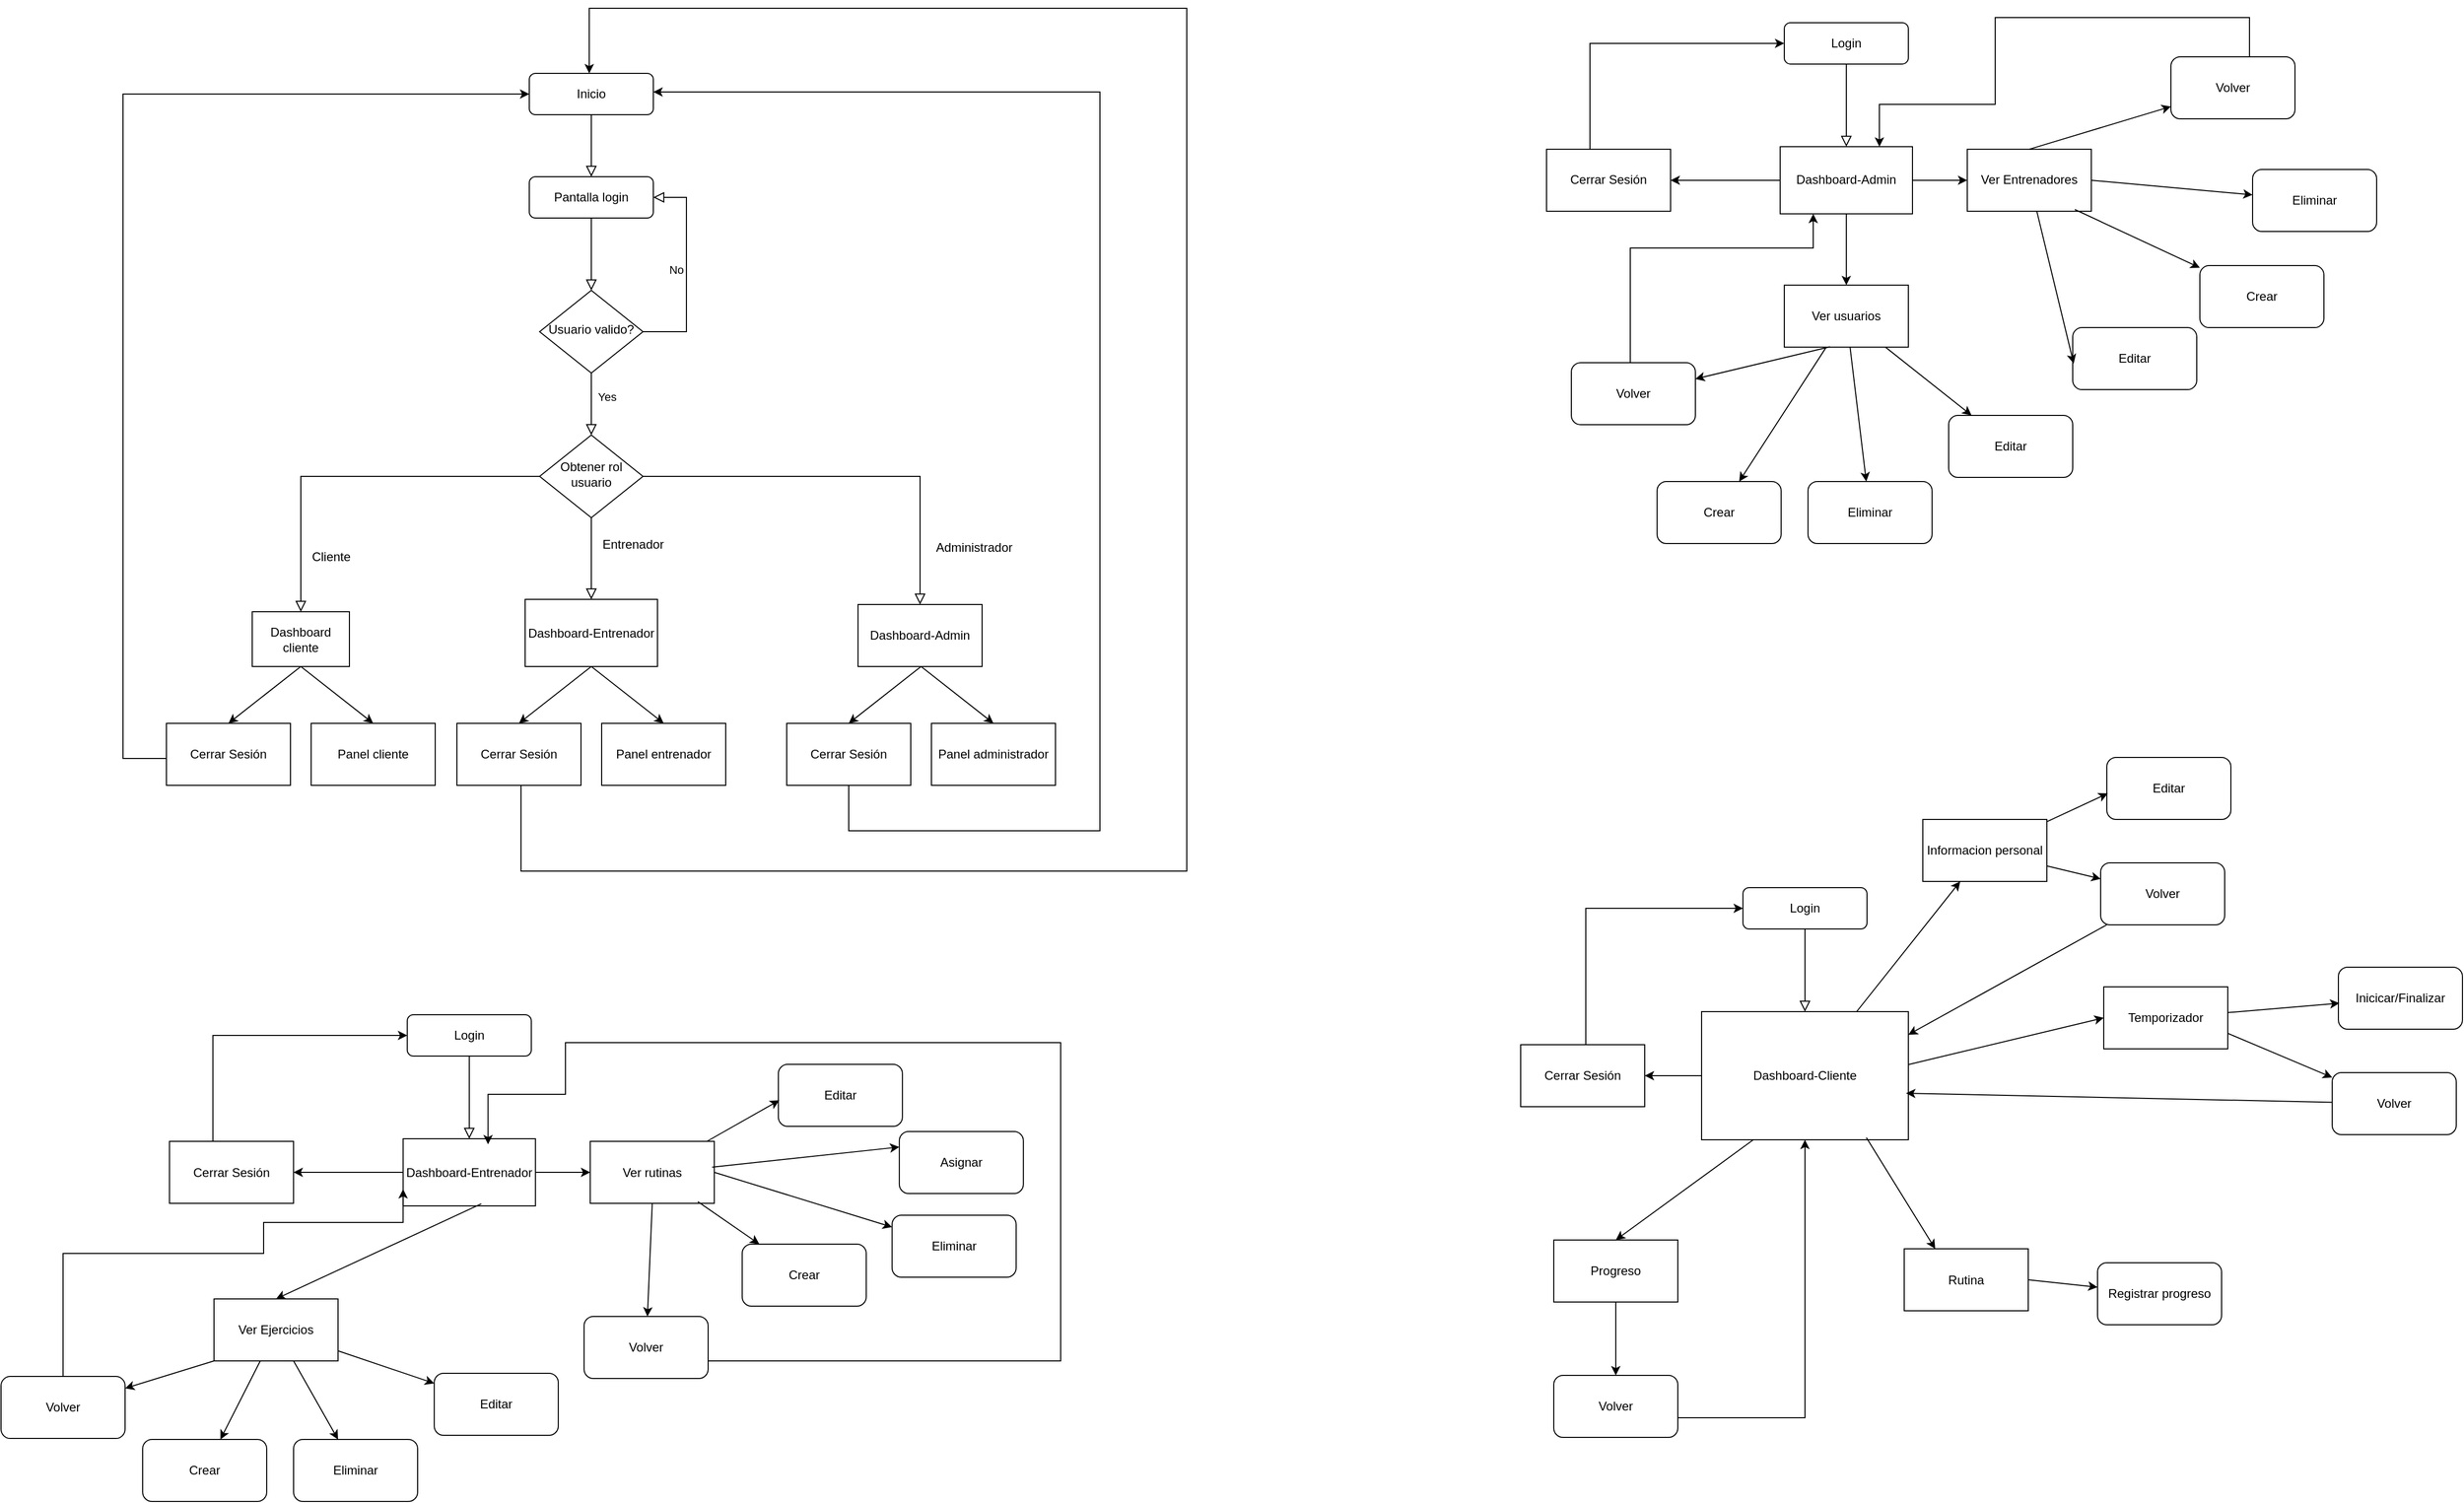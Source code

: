 <mxfile version="27.1.4">
  <diagram id="C5RBs43oDa-KdzZeNtuy" name="Page-1">
    <mxGraphModel grid="0" page="0" gridSize="10" guides="1" tooltips="1" connect="1" arrows="1" fold="1" pageScale="1" pageWidth="827" pageHeight="1169" math="0" shadow="0">
      <root>
        <mxCell id="WIyWlLk6GJQsqaUBKTNV-0" />
        <mxCell id="WIyWlLk6GJQsqaUBKTNV-1" parent="WIyWlLk6GJQsqaUBKTNV-0" />
        <mxCell id="WIyWlLk6GJQsqaUBKTNV-2" value="" style="rounded=0;html=1;jettySize=auto;orthogonalLoop=1;fontSize=11;endArrow=block;endFill=0;endSize=8;strokeWidth=1;shadow=0;labelBackgroundColor=none;edgeStyle=orthogonalEdgeStyle;entryX=0.5;entryY=0;entryDx=0;entryDy=0;" edge="1" parent="WIyWlLk6GJQsqaUBKTNV-1" source="WIyWlLk6GJQsqaUBKTNV-3" target="WIyWlLk6GJQsqaUBKTNV-7">
          <mxGeometry relative="1" as="geometry">
            <mxPoint x="220" y="170" as="targetPoint" />
          </mxGeometry>
        </mxCell>
        <mxCell id="WIyWlLk6GJQsqaUBKTNV-3" value="Inicio" style="rounded=1;whiteSpace=wrap;html=1;fontSize=12;glass=0;strokeWidth=1;shadow=0;" vertex="1" parent="WIyWlLk6GJQsqaUBKTNV-1">
          <mxGeometry x="160" y="80" width="120" height="40" as="geometry" />
        </mxCell>
        <mxCell id="WIyWlLk6GJQsqaUBKTNV-4" value="Yes" style="rounded=0;html=1;jettySize=auto;orthogonalLoop=1;fontSize=11;endArrow=block;endFill=0;endSize=8;strokeWidth=1;shadow=0;labelBackgroundColor=none;edgeStyle=orthogonalEdgeStyle;exitX=0.5;exitY=1;exitDx=0;exitDy=0;" edge="1" parent="WIyWlLk6GJQsqaUBKTNV-1" source="WIyWlLk6GJQsqaUBKTNV-7" target="WIyWlLk6GJQsqaUBKTNV-10">
          <mxGeometry x="1" y="104" relative="1" as="geometry">
            <mxPoint x="-89" y="103" as="offset" />
            <mxPoint x="220" y="250" as="sourcePoint" />
          </mxGeometry>
        </mxCell>
        <mxCell id="WIyWlLk6GJQsqaUBKTNV-7" value="Pantalla login" style="rounded=1;whiteSpace=wrap;html=1;fontSize=12;glass=0;strokeWidth=1;shadow=0;" vertex="1" parent="WIyWlLk6GJQsqaUBKTNV-1">
          <mxGeometry x="160" y="180" width="120" height="40" as="geometry" />
        </mxCell>
        <mxCell id="WIyWlLk6GJQsqaUBKTNV-8" value="" style="rounded=0;html=1;jettySize=auto;orthogonalLoop=1;fontSize=11;endArrow=block;endFill=0;endSize=8;strokeWidth=1;shadow=0;labelBackgroundColor=none;edgeStyle=orthogonalEdgeStyle;" edge="1" parent="WIyWlLk6GJQsqaUBKTNV-1" source="WIyWlLk6GJQsqaUBKTNV-10">
          <mxGeometry x="0.3" y="104" relative="1" as="geometry">
            <mxPoint as="offset" />
            <mxPoint x="220" y="430" as="targetPoint" />
          </mxGeometry>
        </mxCell>
        <mxCell id="WIyWlLk6GJQsqaUBKTNV-9" value="No" style="edgeStyle=orthogonalEdgeStyle;rounded=0;html=1;jettySize=auto;orthogonalLoop=1;fontSize=11;endArrow=block;endFill=0;endSize=8;strokeWidth=1;shadow=0;labelBackgroundColor=none;entryX=1;entryY=0.5;entryDx=0;entryDy=0;" edge="1" parent="WIyWlLk6GJQsqaUBKTNV-1" source="WIyWlLk6GJQsqaUBKTNV-10" target="WIyWlLk6GJQsqaUBKTNV-7">
          <mxGeometry y="10" relative="1" as="geometry">
            <mxPoint as="offset" />
            <mxPoint x="356" y="325.029" as="targetPoint" />
            <Array as="points">
              <mxPoint x="312" y="330" />
              <mxPoint x="312" y="200" />
            </Array>
          </mxGeometry>
        </mxCell>
        <mxCell id="WIyWlLk6GJQsqaUBKTNV-10" value="Usuario valido?" style="rhombus;whiteSpace=wrap;html=1;shadow=0;fontFamily=Helvetica;fontSize=12;align=center;strokeWidth=1;spacing=6;spacingTop=-4;" vertex="1" parent="WIyWlLk6GJQsqaUBKTNV-1">
          <mxGeometry x="170" y="290" width="100" height="80" as="geometry" />
        </mxCell>
        <mxCell id="lwDV_UlZ-yNqxNRpLu6u-0" value="Obtener rol usuario" style="rhombus;whiteSpace=wrap;html=1;shadow=0;fontFamily=Helvetica;fontSize=12;align=center;strokeWidth=1;spacing=6;spacingTop=-4;" vertex="1" parent="WIyWlLk6GJQsqaUBKTNV-1">
          <mxGeometry x="170" y="430" width="100" height="80" as="geometry" />
        </mxCell>
        <mxCell id="lwDV_UlZ-yNqxNRpLu6u-1" value="Dashboard cliente" style="rounded=0;whiteSpace=wrap;html=1;" vertex="1" parent="WIyWlLk6GJQsqaUBKTNV-1">
          <mxGeometry x="-108" y="601" width="94" height="53" as="geometry" />
        </mxCell>
        <mxCell id="lwDV_UlZ-yNqxNRpLu6u-2" value="Dashboard-Admin" style="rounded=0;whiteSpace=wrap;html=1;" vertex="1" parent="WIyWlLk6GJQsqaUBKTNV-1">
          <mxGeometry x="478" y="594" width="120" height="60" as="geometry" />
        </mxCell>
        <mxCell id="lwDV_UlZ-yNqxNRpLu6u-5" value="Dashboard-Entrenador" style="rounded=0;whiteSpace=wrap;html=1;" vertex="1" parent="WIyWlLk6GJQsqaUBKTNV-1">
          <mxGeometry x="156" y="589" width="128" height="65" as="geometry" />
        </mxCell>
        <object label="" id="lwDV_UlZ-yNqxNRpLu6u-6">
          <mxCell style="rounded=0;html=1;jettySize=auto;orthogonalLoop=1;fontSize=11;endArrow=block;endFill=0;endSize=8;strokeWidth=1;shadow=0;labelBackgroundColor=none;edgeStyle=orthogonalEdgeStyle;exitX=0.5;exitY=1;exitDx=0;exitDy=0;" edge="1" parent="WIyWlLk6GJQsqaUBKTNV-1" source="lwDV_UlZ-yNqxNRpLu6u-0" target="lwDV_UlZ-yNqxNRpLu6u-5">
            <mxGeometry x="0.3" y="104" relative="1" as="geometry">
              <mxPoint as="offset" />
              <mxPoint x="316" y="397" as="sourcePoint" />
              <mxPoint x="316" y="457" as="targetPoint" />
            </mxGeometry>
          </mxCell>
        </object>
        <mxCell id="lwDV_UlZ-yNqxNRpLu6u-7" value="Entrenador" style="text;html=1;align=center;verticalAlign=middle;resizable=0;points=[];autosize=1;strokeColor=none;fillColor=none;" vertex="1" parent="WIyWlLk6GJQsqaUBKTNV-1">
          <mxGeometry x="221" y="523" width="77" height="26" as="geometry" />
        </mxCell>
        <object label="" id="lwDV_UlZ-yNqxNRpLu6u-8">
          <mxCell style="rounded=0;html=1;jettySize=auto;orthogonalLoop=1;fontSize=11;endArrow=block;endFill=0;endSize=8;strokeWidth=1;shadow=0;labelBackgroundColor=none;edgeStyle=orthogonalEdgeStyle;exitX=1;exitY=0.5;exitDx=0;exitDy=0;entryX=0.5;entryY=0;entryDx=0;entryDy=0;" edge="1" parent="WIyWlLk6GJQsqaUBKTNV-1" source="lwDV_UlZ-yNqxNRpLu6u-0" target="lwDV_UlZ-yNqxNRpLu6u-2">
            <mxGeometry x="0.3" y="104" relative="1" as="geometry">
              <mxPoint as="offset" />
              <mxPoint x="425" y="507" as="sourcePoint" />
              <mxPoint x="425" y="618" as="targetPoint" />
            </mxGeometry>
          </mxCell>
        </object>
        <mxCell id="lwDV_UlZ-yNqxNRpLu6u-9" value="Administrador" style="text;html=1;align=center;verticalAlign=middle;resizable=0;points=[];autosize=1;strokeColor=none;fillColor=none;" vertex="1" parent="WIyWlLk6GJQsqaUBKTNV-1">
          <mxGeometry x="544" y="525.5" width="92" height="26" as="geometry" />
        </mxCell>
        <object label="" id="lwDV_UlZ-yNqxNRpLu6u-10">
          <mxCell style="rounded=0;html=1;jettySize=auto;orthogonalLoop=1;fontSize=11;endArrow=block;endFill=0;endSize=8;strokeWidth=1;shadow=0;labelBackgroundColor=none;edgeStyle=orthogonalEdgeStyle;exitX=0;exitY=0.5;exitDx=0;exitDy=0;" edge="1" parent="WIyWlLk6GJQsqaUBKTNV-1" source="lwDV_UlZ-yNqxNRpLu6u-0" target="lwDV_UlZ-yNqxNRpLu6u-1">
            <mxGeometry x="0.3" y="104" relative="1" as="geometry">
              <mxPoint as="offset" />
              <mxPoint x="136" y="551" as="sourcePoint" />
              <mxPoint x="136" y="662" as="targetPoint" />
            </mxGeometry>
          </mxCell>
        </object>
        <mxCell id="lwDV_UlZ-yNqxNRpLu6u-11" value="Cliente" style="text;html=1;align=center;verticalAlign=middle;resizable=0;points=[];autosize=1;strokeColor=none;fillColor=none;" vertex="1" parent="WIyWlLk6GJQsqaUBKTNV-1">
          <mxGeometry x="-60" y="535" width="55" height="26" as="geometry" />
        </mxCell>
        <mxCell id="lwDV_UlZ-yNqxNRpLu6u-12" value="" style="endArrow=classic;html=1;rounded=0;exitX=0.5;exitY=1;exitDx=0;exitDy=0;entryX=0.5;entryY=0;entryDx=0;entryDy=0;" edge="1" parent="WIyWlLk6GJQsqaUBKTNV-1" source="lwDV_UlZ-yNqxNRpLu6u-1" target="lwDV_UlZ-yNqxNRpLu6u-13">
          <mxGeometry width="50" height="50" relative="1" as="geometry">
            <mxPoint x="210" y="488" as="sourcePoint" />
            <mxPoint x="-61" y="712" as="targetPoint" />
          </mxGeometry>
        </mxCell>
        <mxCell id="lwDV_UlZ-yNqxNRpLu6u-13" value="Panel cliente" style="rounded=0;whiteSpace=wrap;html=1;" vertex="1" parent="WIyWlLk6GJQsqaUBKTNV-1">
          <mxGeometry x="-51" y="709" width="120" height="60" as="geometry" />
        </mxCell>
        <mxCell id="lwDV_UlZ-yNqxNRpLu6u-14" value="" style="endArrow=classic;html=1;rounded=0;exitX=0.5;exitY=1;exitDx=0;exitDy=0;entryX=0.5;entryY=0;entryDx=0;entryDy=0;" edge="1" parent="WIyWlLk6GJQsqaUBKTNV-1" source="lwDV_UlZ-yNqxNRpLu6u-1" target="lwDV_UlZ-yNqxNRpLu6u-15">
          <mxGeometry width="50" height="50" relative="1" as="geometry">
            <mxPoint x="20" y="748" as="sourcePoint" />
            <mxPoint x="20" y="806" as="targetPoint" />
          </mxGeometry>
        </mxCell>
        <mxCell id="lwDV_UlZ-yNqxNRpLu6u-15" value="Cerrar Sesión" style="rounded=0;whiteSpace=wrap;html=1;" vertex="1" parent="WIyWlLk6GJQsqaUBKTNV-1">
          <mxGeometry x="-191" y="709" width="120" height="60" as="geometry" />
        </mxCell>
        <mxCell id="lwDV_UlZ-yNqxNRpLu6u-16" value="" style="endArrow=classic;html=1;rounded=0;exitX=0.5;exitY=1;exitDx=0;exitDy=0;entryX=0.5;entryY=0;entryDx=0;entryDy=0;" edge="1" parent="WIyWlLk6GJQsqaUBKTNV-1" target="lwDV_UlZ-yNqxNRpLu6u-17">
          <mxGeometry width="50" height="50" relative="1" as="geometry">
            <mxPoint x="220" y="654" as="sourcePoint" />
            <mxPoint x="220" y="712" as="targetPoint" />
          </mxGeometry>
        </mxCell>
        <mxCell id="lwDV_UlZ-yNqxNRpLu6u-17" value="Panel entrenador" style="rounded=0;whiteSpace=wrap;html=1;" vertex="1" parent="WIyWlLk6GJQsqaUBKTNV-1">
          <mxGeometry x="230" y="709" width="120" height="60" as="geometry" />
        </mxCell>
        <mxCell id="lwDV_UlZ-yNqxNRpLu6u-18" value="" style="endArrow=classic;html=1;rounded=0;exitX=0.5;exitY=1;exitDx=0;exitDy=0;entryX=0.5;entryY=0;entryDx=0;entryDy=0;" edge="1" parent="WIyWlLk6GJQsqaUBKTNV-1" target="lwDV_UlZ-yNqxNRpLu6u-19">
          <mxGeometry width="50" height="50" relative="1" as="geometry">
            <mxPoint x="220" y="654" as="sourcePoint" />
            <mxPoint x="301" y="806" as="targetPoint" />
          </mxGeometry>
        </mxCell>
        <mxCell id="lwDV_UlZ-yNqxNRpLu6u-19" value="Cerrar Sesión" style="rounded=0;whiteSpace=wrap;html=1;" vertex="1" parent="WIyWlLk6GJQsqaUBKTNV-1">
          <mxGeometry x="90" y="709" width="120" height="60" as="geometry" />
        </mxCell>
        <mxCell id="lwDV_UlZ-yNqxNRpLu6u-20" value="" style="endArrow=classic;html=1;rounded=0;exitX=0.5;exitY=1;exitDx=0;exitDy=0;entryX=0.5;entryY=0;entryDx=0;entryDy=0;" edge="1" parent="WIyWlLk6GJQsqaUBKTNV-1" target="lwDV_UlZ-yNqxNRpLu6u-21">
          <mxGeometry width="50" height="50" relative="1" as="geometry">
            <mxPoint x="539" y="654" as="sourcePoint" />
            <mxPoint x="539" y="712" as="targetPoint" />
          </mxGeometry>
        </mxCell>
        <mxCell id="lwDV_UlZ-yNqxNRpLu6u-21" value="Panel administrador" style="rounded=0;whiteSpace=wrap;html=1;" vertex="1" parent="WIyWlLk6GJQsqaUBKTNV-1">
          <mxGeometry x="549" y="709" width="120" height="60" as="geometry" />
        </mxCell>
        <mxCell id="lwDV_UlZ-yNqxNRpLu6u-22" value="" style="endArrow=classic;html=1;rounded=0;exitX=0.5;exitY=1;exitDx=0;exitDy=0;entryX=0.5;entryY=0;entryDx=0;entryDy=0;" edge="1" parent="WIyWlLk6GJQsqaUBKTNV-1" target="lwDV_UlZ-yNqxNRpLu6u-23">
          <mxGeometry width="50" height="50" relative="1" as="geometry">
            <mxPoint x="539" y="654" as="sourcePoint" />
            <mxPoint x="620" y="806" as="targetPoint" />
          </mxGeometry>
        </mxCell>
        <mxCell id="lwDV_UlZ-yNqxNRpLu6u-23" value="Cerrar Sesión" style="rounded=0;whiteSpace=wrap;html=1;" vertex="1" parent="WIyWlLk6GJQsqaUBKTNV-1">
          <mxGeometry x="409" y="709" width="120" height="60" as="geometry" />
        </mxCell>
        <mxCell id="lwDV_UlZ-yNqxNRpLu6u-24" value="" style="endArrow=classic;html=1;rounded=0;edgeStyle=orthogonalEdgeStyle;" edge="1" parent="WIyWlLk6GJQsqaUBKTNV-1" source="lwDV_UlZ-yNqxNRpLu6u-23" target="WIyWlLk6GJQsqaUBKTNV-3">
          <mxGeometry width="50" height="50" relative="1" as="geometry">
            <mxPoint x="469" y="774" as="sourcePoint" />
            <mxPoint x="280" y="73" as="targetPoint" />
            <Array as="points">
              <mxPoint x="469" y="813" />
              <mxPoint x="712" y="813" />
              <mxPoint x="712" y="98" />
            </Array>
          </mxGeometry>
        </mxCell>
        <mxCell id="lwDV_UlZ-yNqxNRpLu6u-25" value="" style="endArrow=classic;html=1;rounded=0;exitX=0.5;exitY=1;exitDx=0;exitDy=0;edgeStyle=orthogonalEdgeStyle;" edge="1" parent="WIyWlLk6GJQsqaUBKTNV-1" source="lwDV_UlZ-yNqxNRpLu6u-19" target="WIyWlLk6GJQsqaUBKTNV-3">
          <mxGeometry width="50" height="50" relative="1" as="geometry">
            <mxPoint x="152" y="787" as="sourcePoint" />
            <mxPoint x="218" y="84" as="targetPoint" />
            <Array as="points">
              <mxPoint x="152" y="769" />
              <mxPoint x="152" y="852" />
              <mxPoint x="796" y="852" />
              <mxPoint x="796" y="17" />
              <mxPoint x="218" y="17" />
            </Array>
          </mxGeometry>
        </mxCell>
        <mxCell id="lwDV_UlZ-yNqxNRpLu6u-27" value="" style="endArrow=classic;html=1;rounded=0;edgeStyle=orthogonalEdgeStyle;" edge="1" parent="WIyWlLk6GJQsqaUBKTNV-1" source="lwDV_UlZ-yNqxNRpLu6u-15" target="WIyWlLk6GJQsqaUBKTNV-3">
          <mxGeometry width="50" height="50" relative="1" as="geometry">
            <mxPoint x="151" y="1574" as="sourcePoint" />
            <mxPoint x="219" y="885" as="targetPoint" />
            <Array as="points">
              <mxPoint x="-233" y="743" />
              <mxPoint x="-233" y="100" />
            </Array>
          </mxGeometry>
        </mxCell>
        <mxCell id="lwDV_UlZ-yNqxNRpLu6u-29" value="Login" style="rounded=1;whiteSpace=wrap;html=1;fontSize=12;glass=0;strokeWidth=1;shadow=0;" vertex="1" parent="WIyWlLk6GJQsqaUBKTNV-1">
          <mxGeometry x="41.94" y="991" width="120" height="40" as="geometry" />
        </mxCell>
        <mxCell id="lwDV_UlZ-yNqxNRpLu6u-34" value="Dashboard-Entrenador" style="rounded=0;whiteSpace=wrap;html=1;" vertex="1" parent="WIyWlLk6GJQsqaUBKTNV-1">
          <mxGeometry x="37.94" y="1111" width="128" height="65" as="geometry" />
        </mxCell>
        <object label="" id="lwDV_UlZ-yNqxNRpLu6u-35">
          <mxCell style="rounded=0;html=1;jettySize=auto;orthogonalLoop=1;fontSize=11;endArrow=block;endFill=0;endSize=8;strokeWidth=1;shadow=0;labelBackgroundColor=none;edgeStyle=orthogonalEdgeStyle;exitX=0.5;exitY=1;exitDx=0;exitDy=0;" edge="1" parent="WIyWlLk6GJQsqaUBKTNV-1" source="lwDV_UlZ-yNqxNRpLu6u-29" target="lwDV_UlZ-yNqxNRpLu6u-34">
            <mxGeometry x="0.3" y="104" relative="1" as="geometry">
              <mxPoint as="offset" />
              <mxPoint x="101.94" y="1321" as="sourcePoint" />
              <mxPoint x="197.94" y="1268" as="targetPoint" />
            </mxGeometry>
          </mxCell>
        </object>
        <mxCell id="lwDV_UlZ-yNqxNRpLu6u-39" value="" style="endArrow=classic;html=1;rounded=0;edgeStyle=orthogonalEdgeStyle;" edge="1" parent="WIyWlLk6GJQsqaUBKTNV-1" source="lwDV_UlZ-yNqxNRpLu6u-34" target="lwDV_UlZ-yNqxNRpLu6u-40">
          <mxGeometry width="50" height="50" relative="1" as="geometry">
            <mxPoint x="101.94" y="1176" as="sourcePoint" />
            <mxPoint x="182.94" y="1328" as="targetPoint" />
            <Array as="points" />
          </mxGeometry>
        </mxCell>
        <mxCell id="lwDV_UlZ-yNqxNRpLu6u-40" value="Cerrar Sesión" style="rounded=0;whiteSpace=wrap;html=1;" vertex="1" parent="WIyWlLk6GJQsqaUBKTNV-1">
          <mxGeometry x="-188.06" y="1113.5" width="120" height="60" as="geometry" />
        </mxCell>
        <mxCell id="lwDV_UlZ-yNqxNRpLu6u-41" value="" style="endArrow=classic;html=1;rounded=0;edgeStyle=orthogonalEdgeStyle;" edge="1" parent="WIyWlLk6GJQsqaUBKTNV-1" source="lwDV_UlZ-yNqxNRpLu6u-40" target="lwDV_UlZ-yNqxNRpLu6u-29">
          <mxGeometry width="50" height="50" relative="1" as="geometry">
            <mxPoint x="146.94" y="1219" as="sourcePoint" />
            <mxPoint x="-1.06" y="1267" as="targetPoint" />
            <Array as="points">
              <mxPoint x="-146.06" y="1011" />
            </Array>
          </mxGeometry>
        </mxCell>
        <mxCell id="lwDV_UlZ-yNqxNRpLu6u-42" value="" style="endArrow=classic;html=1;rounded=0;exitX=1;exitY=0.5;exitDx=0;exitDy=0;" edge="1" parent="WIyWlLk6GJQsqaUBKTNV-1" source="lwDV_UlZ-yNqxNRpLu6u-34" target="lwDV_UlZ-yNqxNRpLu6u-43">
          <mxGeometry width="50" height="50" relative="1" as="geometry">
            <mxPoint x="283.94" y="1126" as="sourcePoint" />
            <mxPoint x="283.94" y="1184" as="targetPoint" />
          </mxGeometry>
        </mxCell>
        <mxCell id="lwDV_UlZ-yNqxNRpLu6u-43" value="Ver rutinas" style="rounded=0;whiteSpace=wrap;html=1;" vertex="1" parent="WIyWlLk6GJQsqaUBKTNV-1">
          <mxGeometry x="218.94" y="1113.5" width="120" height="60" as="geometry" />
        </mxCell>
        <mxCell id="lwDV_UlZ-yNqxNRpLu6u-44" value="Editar" style="rounded=1;whiteSpace=wrap;html=1;" vertex="1" parent="WIyWlLk6GJQsqaUBKTNV-1">
          <mxGeometry x="400.94" y="1039" width="120" height="60" as="geometry" />
        </mxCell>
        <mxCell id="lwDV_UlZ-yNqxNRpLu6u-45" value="Volver" style="rounded=1;whiteSpace=wrap;html=1;" vertex="1" parent="WIyWlLk6GJQsqaUBKTNV-1">
          <mxGeometry x="213" y="1283" width="120" height="60" as="geometry" />
        </mxCell>
        <mxCell id="lwDV_UlZ-yNqxNRpLu6u-46" value="" style="endArrow=classic;html=1;rounded=0;entryX=0.008;entryY=0.58;entryDx=0;entryDy=0;entryPerimeter=0;" edge="1" parent="WIyWlLk6GJQsqaUBKTNV-1" source="lwDV_UlZ-yNqxNRpLu6u-43" target="lwDV_UlZ-yNqxNRpLu6u-44">
          <mxGeometry width="50" height="50" relative="1" as="geometry">
            <mxPoint x="407.94" y="1181" as="sourcePoint" />
            <mxPoint x="483.94" y="1181" as="targetPoint" />
          </mxGeometry>
        </mxCell>
        <mxCell id="lwDV_UlZ-yNqxNRpLu6u-47" value="" style="endArrow=classic;html=1;rounded=0;exitX=0.5;exitY=1;exitDx=0;exitDy=0;" edge="1" parent="WIyWlLk6GJQsqaUBKTNV-1" source="lwDV_UlZ-yNqxNRpLu6u-43" target="lwDV_UlZ-yNqxNRpLu6u-45">
          <mxGeometry width="50" height="50" relative="1" as="geometry">
            <mxPoint x="416.94" y="1191" as="sourcePoint" />
            <mxPoint x="476.94" y="1167" as="targetPoint" />
          </mxGeometry>
        </mxCell>
        <mxCell id="lwDV_UlZ-yNqxNRpLu6u-53" value="" style="endArrow=classic;html=1;rounded=0;exitX=1;exitY=0.5;exitDx=0;exitDy=0;entryX=0.642;entryY=0.083;entryDx=0;entryDy=0;edgeStyle=orthogonalEdgeStyle;entryPerimeter=0;" edge="1" parent="WIyWlLk6GJQsqaUBKTNV-1" source="lwDV_UlZ-yNqxNRpLu6u-45" target="lwDV_UlZ-yNqxNRpLu6u-34">
          <mxGeometry width="50" height="50" relative="1" as="geometry">
            <mxPoint x="503.94" y="1204" as="sourcePoint" />
            <mxPoint x="556.94" y="1225" as="targetPoint" />
            <Array as="points">
              <mxPoint x="674" y="1326" />
              <mxPoint x="674" y="1018" />
              <mxPoint x="195" y="1018" />
              <mxPoint x="195" y="1068" />
              <mxPoint x="120" y="1068" />
            </Array>
          </mxGeometry>
        </mxCell>
        <mxCell id="lwDV_UlZ-yNqxNRpLu6u-55" value="Eliminar" style="rounded=1;whiteSpace=wrap;html=1;" vertex="1" parent="WIyWlLk6GJQsqaUBKTNV-1">
          <mxGeometry x="510.94" y="1185" width="120" height="60" as="geometry" />
        </mxCell>
        <mxCell id="lwDV_UlZ-yNqxNRpLu6u-56" value="Asignar" style="rounded=1;whiteSpace=wrap;html=1;" vertex="1" parent="WIyWlLk6GJQsqaUBKTNV-1">
          <mxGeometry x="517.94" y="1104" width="120" height="60" as="geometry" />
        </mxCell>
        <mxCell id="lwDV_UlZ-yNqxNRpLu6u-57" value="Crear" style="rounded=1;whiteSpace=wrap;html=1;" vertex="1" parent="WIyWlLk6GJQsqaUBKTNV-1">
          <mxGeometry x="365.94" y="1213" width="120" height="60" as="geometry" />
        </mxCell>
        <mxCell id="lwDV_UlZ-yNqxNRpLu6u-58" value="" style="endArrow=classic;html=1;rounded=0;entryX=0;entryY=0.25;entryDx=0;entryDy=0;exitX=0.983;exitY=0.417;exitDx=0;exitDy=0;exitPerimeter=0;" edge="1" parent="WIyWlLk6GJQsqaUBKTNV-1" source="lwDV_UlZ-yNqxNRpLu6u-43" target="lwDV_UlZ-yNqxNRpLu6u-56">
          <mxGeometry width="50" height="50" relative="1" as="geometry">
            <mxPoint x="440.94" y="1189" as="sourcePoint" />
            <mxPoint x="510.94" y="1149" as="targetPoint" />
          </mxGeometry>
        </mxCell>
        <mxCell id="lwDV_UlZ-yNqxNRpLu6u-59" value="" style="endArrow=classic;html=1;rounded=0;exitX=1;exitY=0.5;exitDx=0;exitDy=0;" edge="1" parent="WIyWlLk6GJQsqaUBKTNV-1" source="lwDV_UlZ-yNqxNRpLu6u-43" target="lwDV_UlZ-yNqxNRpLu6u-55">
          <mxGeometry width="50" height="50" relative="1" as="geometry">
            <mxPoint x="445.94" y="1133" as="sourcePoint" />
            <mxPoint x="626.94" y="1113" as="targetPoint" />
          </mxGeometry>
        </mxCell>
        <mxCell id="lwDV_UlZ-yNqxNRpLu6u-60" value="" style="endArrow=classic;html=1;rounded=0;exitX=0.867;exitY=0.972;exitDx=0;exitDy=0;exitPerimeter=0;" edge="1" parent="WIyWlLk6GJQsqaUBKTNV-1" source="lwDV_UlZ-yNqxNRpLu6u-43" target="lwDV_UlZ-yNqxNRpLu6u-57">
          <mxGeometry width="50" height="50" relative="1" as="geometry">
            <mxPoint x="429.94" y="1210" as="sourcePoint" />
            <mxPoint x="610.94" y="1190" as="targetPoint" />
          </mxGeometry>
        </mxCell>
        <mxCell id="lwDV_UlZ-yNqxNRpLu6u-65" value="Login" style="rounded=1;whiteSpace=wrap;html=1;fontSize=12;glass=0;strokeWidth=1;shadow=0;" vertex="1" parent="WIyWlLk6GJQsqaUBKTNV-1">
          <mxGeometry x="1374" y="30.94" width="120" height="40" as="geometry" />
        </mxCell>
        <mxCell id="lwDV_UlZ-yNqxNRpLu6u-66" value="Dashboard-Admin" style="rounded=0;whiteSpace=wrap;html=1;" vertex="1" parent="WIyWlLk6GJQsqaUBKTNV-1">
          <mxGeometry x="1370" y="150.94" width="128" height="65" as="geometry" />
        </mxCell>
        <object label="" id="lwDV_UlZ-yNqxNRpLu6u-67">
          <mxCell style="rounded=0;html=1;jettySize=auto;orthogonalLoop=1;fontSize=11;endArrow=block;endFill=0;endSize=8;strokeWidth=1;shadow=0;labelBackgroundColor=none;edgeStyle=orthogonalEdgeStyle;exitX=0.5;exitY=1;exitDx=0;exitDy=0;" edge="1" parent="WIyWlLk6GJQsqaUBKTNV-1" source="lwDV_UlZ-yNqxNRpLu6u-65" target="lwDV_UlZ-yNqxNRpLu6u-66">
            <mxGeometry x="0.3" y="104" relative="1" as="geometry">
              <mxPoint as="offset" />
              <mxPoint x="1434" y="360.94" as="sourcePoint" />
              <mxPoint x="1530" y="307.94" as="targetPoint" />
            </mxGeometry>
          </mxCell>
        </object>
        <mxCell id="lwDV_UlZ-yNqxNRpLu6u-68" value="" style="endArrow=classic;html=1;rounded=0;exitX=0.5;exitY=1;exitDx=0;exitDy=0;entryX=0.5;entryY=0;entryDx=0;entryDy=0;" edge="1" parent="WIyWlLk6GJQsqaUBKTNV-1" target="lwDV_UlZ-yNqxNRpLu6u-69">
          <mxGeometry width="50" height="50" relative="1" as="geometry">
            <mxPoint x="1434" y="215.94" as="sourcePoint" />
            <mxPoint x="1434" y="273.94" as="targetPoint" />
          </mxGeometry>
        </mxCell>
        <mxCell id="lwDV_UlZ-yNqxNRpLu6u-69" value="Ver usuarios" style="rounded=0;whiteSpace=wrap;html=1;" vertex="1" parent="WIyWlLk6GJQsqaUBKTNV-1">
          <mxGeometry x="1374" y="284.94" width="120" height="60" as="geometry" />
        </mxCell>
        <mxCell id="lwDV_UlZ-yNqxNRpLu6u-70" value="" style="endArrow=classic;html=1;rounded=0;edgeStyle=orthogonalEdgeStyle;" edge="1" parent="WIyWlLk6GJQsqaUBKTNV-1" source="lwDV_UlZ-yNqxNRpLu6u-66" target="lwDV_UlZ-yNqxNRpLu6u-71">
          <mxGeometry width="50" height="50" relative="1" as="geometry">
            <mxPoint x="1434" y="215.94" as="sourcePoint" />
            <mxPoint x="1515" y="367.94" as="targetPoint" />
            <Array as="points" />
          </mxGeometry>
        </mxCell>
        <mxCell id="lwDV_UlZ-yNqxNRpLu6u-71" value="Cerrar Sesión" style="rounded=0;whiteSpace=wrap;html=1;" vertex="1" parent="WIyWlLk6GJQsqaUBKTNV-1">
          <mxGeometry x="1144" y="153.44" width="120" height="60" as="geometry" />
        </mxCell>
        <mxCell id="lwDV_UlZ-yNqxNRpLu6u-72" value="" style="endArrow=classic;html=1;rounded=0;edgeStyle=orthogonalEdgeStyle;" edge="1" parent="WIyWlLk6GJQsqaUBKTNV-1" source="lwDV_UlZ-yNqxNRpLu6u-71" target="lwDV_UlZ-yNqxNRpLu6u-65">
          <mxGeometry width="50" height="50" relative="1" as="geometry">
            <mxPoint x="1479" y="258.94" as="sourcePoint" />
            <mxPoint x="1331" y="306.94" as="targetPoint" />
            <Array as="points">
              <mxPoint x="1186" y="50.94" />
            </Array>
          </mxGeometry>
        </mxCell>
        <mxCell id="lwDV_UlZ-yNqxNRpLu6u-73" value="" style="endArrow=classic;html=1;rounded=0;exitX=1;exitY=0.5;exitDx=0;exitDy=0;" edge="1" parent="WIyWlLk6GJQsqaUBKTNV-1" source="lwDV_UlZ-yNqxNRpLu6u-66" target="lwDV_UlZ-yNqxNRpLu6u-74">
          <mxGeometry width="50" height="50" relative="1" as="geometry">
            <mxPoint x="1616" y="165.94" as="sourcePoint" />
            <mxPoint x="1616" y="223.94" as="targetPoint" />
          </mxGeometry>
        </mxCell>
        <mxCell id="lwDV_UlZ-yNqxNRpLu6u-74" value="Ver Entrenadores" style="rounded=0;whiteSpace=wrap;html=1;" vertex="1" parent="WIyWlLk6GJQsqaUBKTNV-1">
          <mxGeometry x="1551" y="153.44" width="120" height="60" as="geometry" />
        </mxCell>
        <mxCell id="lwDV_UlZ-yNqxNRpLu6u-75" value="Editar" style="rounded=1;whiteSpace=wrap;html=1;" vertex="1" parent="WIyWlLk6GJQsqaUBKTNV-1">
          <mxGeometry x="1653" y="326.06" width="120" height="60" as="geometry" />
        </mxCell>
        <mxCell id="lwDV_UlZ-yNqxNRpLu6u-76" value="Volver" style="rounded=1;whiteSpace=wrap;html=1;" vertex="1" parent="WIyWlLk6GJQsqaUBKTNV-1">
          <mxGeometry x="1748" y="64.0" width="120" height="60" as="geometry" />
        </mxCell>
        <mxCell id="lwDV_UlZ-yNqxNRpLu6u-77" value="" style="endArrow=classic;html=1;rounded=0;entryX=0.008;entryY=0.58;entryDx=0;entryDy=0;entryPerimeter=0;" edge="1" parent="WIyWlLk6GJQsqaUBKTNV-1" source="lwDV_UlZ-yNqxNRpLu6u-74" target="lwDV_UlZ-yNqxNRpLu6u-75">
          <mxGeometry width="50" height="50" relative="1" as="geometry">
            <mxPoint x="1740" y="220.94" as="sourcePoint" />
            <mxPoint x="1816" y="220.94" as="targetPoint" />
          </mxGeometry>
        </mxCell>
        <mxCell id="lwDV_UlZ-yNqxNRpLu6u-78" value="" style="endArrow=classic;html=1;rounded=0;exitX=0.5;exitY=0;exitDx=0;exitDy=0;" edge="1" parent="WIyWlLk6GJQsqaUBKTNV-1" source="lwDV_UlZ-yNqxNRpLu6u-74" target="lwDV_UlZ-yNqxNRpLu6u-76">
          <mxGeometry width="50" height="50" relative="1" as="geometry">
            <mxPoint x="1749" y="230.94" as="sourcePoint" />
            <mxPoint x="1809" y="206.94" as="targetPoint" />
          </mxGeometry>
        </mxCell>
        <mxCell id="lwDV_UlZ-yNqxNRpLu6u-80" value="Volver" style="rounded=1;whiteSpace=wrap;html=1;" vertex="1" parent="WIyWlLk6GJQsqaUBKTNV-1">
          <mxGeometry x="1168" y="360.0" width="120" height="60" as="geometry" />
        </mxCell>
        <mxCell id="lwDV_UlZ-yNqxNRpLu6u-82" value="" style="endArrow=classic;html=1;rounded=0;exitX=0.368;exitY=0.995;exitDx=0;exitDy=0;exitPerimeter=0;" edge="1" parent="WIyWlLk6GJQsqaUBKTNV-1" source="lwDV_UlZ-yNqxNRpLu6u-69" target="lwDV_UlZ-yNqxNRpLu6u-80">
          <mxGeometry width="50" height="50" relative="1" as="geometry">
            <mxPoint x="1362" y="488.94" as="sourcePoint" />
            <mxPoint x="1477" y="501.94" as="targetPoint" />
          </mxGeometry>
        </mxCell>
        <mxCell id="lwDV_UlZ-yNqxNRpLu6u-83" value="" style="endArrow=classic;html=1;rounded=0;edgeStyle=orthogonalEdgeStyle;entryX=0.75;entryY=0;entryDx=0;entryDy=0;" edge="1" parent="WIyWlLk6GJQsqaUBKTNV-1" source="lwDV_UlZ-yNqxNRpLu6u-76" target="lwDV_UlZ-yNqxNRpLu6u-66">
          <mxGeometry width="50" height="50" relative="1" as="geometry">
            <mxPoint x="1859" y="-25.0" as="sourcePoint" />
            <mxPoint x="1504" y="159.94" as="targetPoint" />
            <Array as="points">
              <mxPoint x="1824" y="26.0" />
              <mxPoint x="1578" y="26.0" />
              <mxPoint x="1578" y="110.0" />
              <mxPoint x="1466" y="110.0" />
            </Array>
          </mxGeometry>
        </mxCell>
        <mxCell id="lwDV_UlZ-yNqxNRpLu6u-84" value="" style="endArrow=classic;html=1;rounded=0;entryX=0.25;entryY=1;entryDx=0;entryDy=0;edgeStyle=orthogonalEdgeStyle;exitX=0.5;exitY=0;exitDx=0;exitDy=0;" edge="1" parent="WIyWlLk6GJQsqaUBKTNV-1" source="lwDV_UlZ-yNqxNRpLu6u-80" target="lwDV_UlZ-yNqxNRpLu6u-66">
          <mxGeometry width="50" height="50" relative="1" as="geometry">
            <mxPoint x="1915" y="556.94" as="sourcePoint" />
            <mxPoint x="1546" y="374.94" as="targetPoint" />
            <Array as="points">
              <mxPoint x="1225" y="360.0" />
              <mxPoint x="1225" y="249.0" />
              <mxPoint x="1402" y="249.0" />
            </Array>
          </mxGeometry>
        </mxCell>
        <mxCell id="lwDV_UlZ-yNqxNRpLu6u-85" value="Eliminar" style="rounded=1;whiteSpace=wrap;html=1;" vertex="1" parent="WIyWlLk6GJQsqaUBKTNV-1">
          <mxGeometry x="1827" y="173.0" width="120" height="60" as="geometry" />
        </mxCell>
        <mxCell id="lwDV_UlZ-yNqxNRpLu6u-87" value="Crear" style="rounded=1;whiteSpace=wrap;html=1;" vertex="1" parent="WIyWlLk6GJQsqaUBKTNV-1">
          <mxGeometry x="1776" y="266.06" width="120" height="60" as="geometry" />
        </mxCell>
        <mxCell id="lwDV_UlZ-yNqxNRpLu6u-89" value="" style="endArrow=classic;html=1;rounded=0;exitX=1;exitY=0.5;exitDx=0;exitDy=0;" edge="1" parent="WIyWlLk6GJQsqaUBKTNV-1" source="lwDV_UlZ-yNqxNRpLu6u-74" target="lwDV_UlZ-yNqxNRpLu6u-85">
          <mxGeometry width="50" height="50" relative="1" as="geometry">
            <mxPoint x="1778" y="172.94" as="sourcePoint" />
            <mxPoint x="1959" y="152.94" as="targetPoint" />
          </mxGeometry>
        </mxCell>
        <mxCell id="lwDV_UlZ-yNqxNRpLu6u-90" value="" style="endArrow=classic;html=1;rounded=0;exitX=0.867;exitY=0.972;exitDx=0;exitDy=0;exitPerimeter=0;" edge="1" parent="WIyWlLk6GJQsqaUBKTNV-1" source="lwDV_UlZ-yNqxNRpLu6u-74" target="lwDV_UlZ-yNqxNRpLu6u-87">
          <mxGeometry width="50" height="50" relative="1" as="geometry">
            <mxPoint x="1762" y="249.94" as="sourcePoint" />
            <mxPoint x="1943" y="229.94" as="targetPoint" />
          </mxGeometry>
        </mxCell>
        <mxCell id="lwDV_UlZ-yNqxNRpLu6u-93" value="Editar" style="rounded=1;whiteSpace=wrap;html=1;" vertex="1" parent="WIyWlLk6GJQsqaUBKTNV-1">
          <mxGeometry x="1533" y="411.0" width="120" height="60" as="geometry" />
        </mxCell>
        <mxCell id="lwDV_UlZ-yNqxNRpLu6u-94" value="" style="endArrow=classic;html=1;rounded=0;" edge="1" parent="WIyWlLk6GJQsqaUBKTNV-1" source="lwDV_UlZ-yNqxNRpLu6u-69" target="lwDV_UlZ-yNqxNRpLu6u-93">
          <mxGeometry width="50" height="50" relative="1" as="geometry">
            <mxPoint x="1365.94" y="548.06" as="sourcePoint" />
            <mxPoint x="1517.94" y="616" as="targetPoint" />
          </mxGeometry>
        </mxCell>
        <mxCell id="lwDV_UlZ-yNqxNRpLu6u-95" value="Eliminar" style="rounded=1;whiteSpace=wrap;html=1;" vertex="1" parent="WIyWlLk6GJQsqaUBKTNV-1">
          <mxGeometry x="1396.94" y="475.0" width="120" height="60" as="geometry" />
        </mxCell>
        <mxCell id="lwDV_UlZ-yNqxNRpLu6u-96" value="Crear" style="rounded=1;whiteSpace=wrap;html=1;" vertex="1" parent="WIyWlLk6GJQsqaUBKTNV-1">
          <mxGeometry x="1250.94" y="475.0" width="120" height="60" as="geometry" />
        </mxCell>
        <mxCell id="lwDV_UlZ-yNqxNRpLu6u-97" value="" style="endArrow=classic;html=1;rounded=0;" edge="1" parent="WIyWlLk6GJQsqaUBKTNV-1" source="lwDV_UlZ-yNqxNRpLu6u-69" target="lwDV_UlZ-yNqxNRpLu6u-95">
          <mxGeometry width="50" height="50" relative="1" as="geometry">
            <mxPoint x="1372.94" y="578.06" as="sourcePoint" />
            <mxPoint x="1660.94" y="548" as="targetPoint" />
          </mxGeometry>
        </mxCell>
        <mxCell id="lwDV_UlZ-yNqxNRpLu6u-98" value="" style="endArrow=classic;html=1;rounded=0;" edge="1" parent="WIyWlLk6GJQsqaUBKTNV-1" source="lwDV_UlZ-yNqxNRpLu6u-69" target="lwDV_UlZ-yNqxNRpLu6u-96">
          <mxGeometry width="50" height="50" relative="1" as="geometry">
            <mxPoint x="1356.94" y="607.06" as="sourcePoint" />
            <mxPoint x="1644.94" y="625" as="targetPoint" />
          </mxGeometry>
        </mxCell>
        <mxCell id="lwDV_UlZ-yNqxNRpLu6u-100" value="" style="endArrow=classic;html=1;rounded=0;entryX=0.5;entryY=0;entryDx=0;entryDy=0;exitX=0.591;exitY=0.968;exitDx=0;exitDy=0;exitPerimeter=0;" edge="1" parent="WIyWlLk6GJQsqaUBKTNV-1" source="lwDV_UlZ-yNqxNRpLu6u-34" target="lwDV_UlZ-yNqxNRpLu6u-101">
          <mxGeometry width="50" height="50" relative="1" as="geometry">
            <mxPoint x="112" y="1169" as="sourcePoint" />
            <mxPoint x="115" y="1317" as="targetPoint" />
          </mxGeometry>
        </mxCell>
        <mxCell id="lwDV_UlZ-yNqxNRpLu6u-101" value="Ver Ejercicios" style="rounded=0;whiteSpace=wrap;html=1;" vertex="1" parent="WIyWlLk6GJQsqaUBKTNV-1">
          <mxGeometry x="-145" y="1266" width="120" height="60" as="geometry" />
        </mxCell>
        <mxCell id="eSVJCQRRHsXEp4kIx0E7-1" style="edgeStyle=orthogonalEdgeStyle;rounded=0;orthogonalLoop=1;jettySize=auto;html=1;entryX=0;entryY=0.75;entryDx=0;entryDy=0;" edge="1" parent="WIyWlLk6GJQsqaUBKTNV-1" source="lwDV_UlZ-yNqxNRpLu6u-103" target="lwDV_UlZ-yNqxNRpLu6u-34">
          <mxGeometry relative="1" as="geometry">
            <Array as="points">
              <mxPoint x="-291" y="1222" />
              <mxPoint x="-97" y="1222" />
              <mxPoint x="-97" y="1192" />
              <mxPoint x="38" y="1192" />
            </Array>
          </mxGeometry>
        </mxCell>
        <mxCell id="lwDV_UlZ-yNqxNRpLu6u-103" value="Volver" style="rounded=1;whiteSpace=wrap;html=1;" vertex="1" parent="WIyWlLk6GJQsqaUBKTNV-1">
          <mxGeometry x="-351" y="1341.06" width="120" height="60" as="geometry" />
        </mxCell>
        <mxCell id="lwDV_UlZ-yNqxNRpLu6u-104" value="" style="endArrow=classic;html=1;rounded=0;exitX=0;exitY=1;exitDx=0;exitDy=0;" edge="1" parent="WIyWlLk6GJQsqaUBKTNV-1" source="lwDV_UlZ-yNqxNRpLu6u-101" target="lwDV_UlZ-yNqxNRpLu6u-103">
          <mxGeometry width="50" height="50" relative="1" as="geometry">
            <mxPoint x="-157" y="1470" as="sourcePoint" />
            <mxPoint x="-42" y="1483" as="targetPoint" />
          </mxGeometry>
        </mxCell>
        <mxCell id="lwDV_UlZ-yNqxNRpLu6u-106" value="Editar" style="rounded=1;whiteSpace=wrap;html=1;" vertex="1" parent="WIyWlLk6GJQsqaUBKTNV-1">
          <mxGeometry x="68.06" y="1338" width="120" height="60" as="geometry" />
        </mxCell>
        <mxCell id="lwDV_UlZ-yNqxNRpLu6u-107" value="" style="endArrow=classic;html=1;rounded=0;" edge="1" parent="WIyWlLk6GJQsqaUBKTNV-1" source="lwDV_UlZ-yNqxNRpLu6u-101" target="lwDV_UlZ-yNqxNRpLu6u-106">
          <mxGeometry width="50" height="50" relative="1" as="geometry">
            <mxPoint x="-153.06" y="1529.12" as="sourcePoint" />
            <mxPoint x="-1.06" y="1597.06" as="targetPoint" />
          </mxGeometry>
        </mxCell>
        <mxCell id="lwDV_UlZ-yNqxNRpLu6u-108" value="Eliminar" style="rounded=1;whiteSpace=wrap;html=1;" vertex="1" parent="WIyWlLk6GJQsqaUBKTNV-1">
          <mxGeometry x="-68" y="1402" width="120" height="60" as="geometry" />
        </mxCell>
        <mxCell id="lwDV_UlZ-yNqxNRpLu6u-109" value="Crear" style="rounded=1;whiteSpace=wrap;html=1;" vertex="1" parent="WIyWlLk6GJQsqaUBKTNV-1">
          <mxGeometry x="-214" y="1402" width="120" height="60" as="geometry" />
        </mxCell>
        <mxCell id="lwDV_UlZ-yNqxNRpLu6u-110" value="" style="endArrow=classic;html=1;rounded=0;" edge="1" parent="WIyWlLk6GJQsqaUBKTNV-1" source="lwDV_UlZ-yNqxNRpLu6u-101" target="lwDV_UlZ-yNqxNRpLu6u-108">
          <mxGeometry width="50" height="50" relative="1" as="geometry">
            <mxPoint x="-146.06" y="1559.12" as="sourcePoint" />
            <mxPoint x="141.94" y="1529.06" as="targetPoint" />
          </mxGeometry>
        </mxCell>
        <mxCell id="lwDV_UlZ-yNqxNRpLu6u-111" value="" style="endArrow=classic;html=1;rounded=0;" edge="1" parent="WIyWlLk6GJQsqaUBKTNV-1" source="lwDV_UlZ-yNqxNRpLu6u-101" target="lwDV_UlZ-yNqxNRpLu6u-109">
          <mxGeometry width="50" height="50" relative="1" as="geometry">
            <mxPoint x="-162.06" y="1588.12" as="sourcePoint" />
            <mxPoint x="125.94" y="1606.06" as="targetPoint" />
          </mxGeometry>
        </mxCell>
        <mxCell id="lwDV_UlZ-yNqxNRpLu6u-112" value="Login" style="rounded=1;whiteSpace=wrap;html=1;fontSize=12;glass=0;strokeWidth=1;shadow=0;" vertex="1" parent="WIyWlLk6GJQsqaUBKTNV-1">
          <mxGeometry x="1334" y="868" width="120" height="40" as="geometry" />
        </mxCell>
        <mxCell id="lwDV_UlZ-yNqxNRpLu6u-113" value="Dashboard-Cliente" style="rounded=0;whiteSpace=wrap;html=1;" vertex="1" parent="WIyWlLk6GJQsqaUBKTNV-1">
          <mxGeometry x="1294" y="988" width="200" height="124" as="geometry" />
        </mxCell>
        <object label="" id="lwDV_UlZ-yNqxNRpLu6u-114">
          <mxCell style="rounded=0;html=1;jettySize=auto;orthogonalLoop=1;fontSize=11;endArrow=block;endFill=0;endSize=8;strokeWidth=1;shadow=0;labelBackgroundColor=none;edgeStyle=orthogonalEdgeStyle;exitX=0.5;exitY=1;exitDx=0;exitDy=0;" edge="1" parent="WIyWlLk6GJQsqaUBKTNV-1" source="lwDV_UlZ-yNqxNRpLu6u-112" target="lwDV_UlZ-yNqxNRpLu6u-113">
            <mxGeometry x="0.3" y="104" relative="1" as="geometry">
              <mxPoint as="offset" />
              <mxPoint x="1430" y="1198" as="sourcePoint" />
              <mxPoint x="1526" y="1145" as="targetPoint" />
            </mxGeometry>
          </mxCell>
        </object>
        <mxCell id="lwDV_UlZ-yNqxNRpLu6u-117" value="" style="endArrow=classic;html=1;rounded=0;edgeStyle=orthogonalEdgeStyle;" edge="1" parent="WIyWlLk6GJQsqaUBKTNV-1" source="lwDV_UlZ-yNqxNRpLu6u-113" target="lwDV_UlZ-yNqxNRpLu6u-118">
          <mxGeometry width="50" height="50" relative="1" as="geometry">
            <mxPoint x="1430" y="1053" as="sourcePoint" />
            <mxPoint x="1511" y="1205" as="targetPoint" />
            <Array as="points" />
          </mxGeometry>
        </mxCell>
        <mxCell id="lwDV_UlZ-yNqxNRpLu6u-118" value="Cerrar Sesión" style="rounded=0;whiteSpace=wrap;html=1;" vertex="1" parent="WIyWlLk6GJQsqaUBKTNV-1">
          <mxGeometry x="1119" y="1020" width="120" height="60" as="geometry" />
        </mxCell>
        <mxCell id="lwDV_UlZ-yNqxNRpLu6u-119" value="" style="endArrow=classic;html=1;rounded=0;edgeStyle=orthogonalEdgeStyle;" edge="1" parent="WIyWlLk6GJQsqaUBKTNV-1" source="lwDV_UlZ-yNqxNRpLu6u-118" target="lwDV_UlZ-yNqxNRpLu6u-112">
          <mxGeometry width="50" height="50" relative="1" as="geometry">
            <mxPoint x="1475" y="1096" as="sourcePoint" />
            <mxPoint x="1327" y="1144" as="targetPoint" />
            <Array as="points">
              <mxPoint x="1182" y="888" />
            </Array>
          </mxGeometry>
        </mxCell>
        <mxCell id="lwDV_UlZ-yNqxNRpLu6u-120" value="" style="endArrow=classic;html=1;rounded=0;exitX=0.75;exitY=0;exitDx=0;exitDy=0;" edge="1" parent="WIyWlLk6GJQsqaUBKTNV-1" source="lwDV_UlZ-yNqxNRpLu6u-113" target="lwDV_UlZ-yNqxNRpLu6u-121">
          <mxGeometry width="50" height="50" relative="1" as="geometry">
            <mxPoint x="1563" y="837" as="sourcePoint" />
            <mxPoint x="1673.32" y="906.5" as="targetPoint" />
          </mxGeometry>
        </mxCell>
        <mxCell id="lwDV_UlZ-yNqxNRpLu6u-121" value="Informacion personal" style="rounded=0;whiteSpace=wrap;html=1;" vertex="1" parent="WIyWlLk6GJQsqaUBKTNV-1">
          <mxGeometry x="1508" y="802" width="120" height="60" as="geometry" />
        </mxCell>
        <mxCell id="lwDV_UlZ-yNqxNRpLu6u-122" value="Editar" style="rounded=1;whiteSpace=wrap;html=1;" vertex="1" parent="WIyWlLk6GJQsqaUBKTNV-1">
          <mxGeometry x="1686" y="742" width="120" height="60" as="geometry" />
        </mxCell>
        <mxCell id="lwDV_UlZ-yNqxNRpLu6u-123" value="Volver" style="rounded=1;whiteSpace=wrap;html=1;" vertex="1" parent="WIyWlLk6GJQsqaUBKTNV-1">
          <mxGeometry x="1680" y="844" width="120" height="60" as="geometry" />
        </mxCell>
        <mxCell id="lwDV_UlZ-yNqxNRpLu6u-124" value="" style="endArrow=classic;html=1;rounded=0;entryX=0.008;entryY=0.58;entryDx=0;entryDy=0;entryPerimeter=0;" edge="1" parent="WIyWlLk6GJQsqaUBKTNV-1" source="lwDV_UlZ-yNqxNRpLu6u-121" target="lwDV_UlZ-yNqxNRpLu6u-122">
          <mxGeometry width="50" height="50" relative="1" as="geometry">
            <mxPoint x="1760" y="835" as="sourcePoint" />
            <mxPoint x="1904.94" y="893" as="targetPoint" />
          </mxGeometry>
        </mxCell>
        <mxCell id="lwDV_UlZ-yNqxNRpLu6u-125" value="" style="endArrow=classic;html=1;rounded=0;exitX=1;exitY=0.75;exitDx=0;exitDy=0;" edge="1" parent="WIyWlLk6GJQsqaUBKTNV-1" source="lwDV_UlZ-yNqxNRpLu6u-121" target="lwDV_UlZ-yNqxNRpLu6u-123">
          <mxGeometry width="50" height="50" relative="1" as="geometry">
            <mxPoint x="1768.94" y="1116" as="sourcePoint" />
            <mxPoint x="1828.94" y="1092" as="targetPoint" />
          </mxGeometry>
        </mxCell>
        <mxCell id="lwDV_UlZ-yNqxNRpLu6u-140" value="" style="endArrow=classic;html=1;rounded=0;entryX=0.25;entryY=0;entryDx=0;entryDy=0;exitX=0.797;exitY=0.983;exitDx=0;exitDy=0;exitPerimeter=0;" edge="1" parent="WIyWlLk6GJQsqaUBKTNV-1" source="lwDV_UlZ-yNqxNRpLu6u-113" target="lwDV_UlZ-yNqxNRpLu6u-141">
          <mxGeometry width="50" height="50" relative="1" as="geometry">
            <mxPoint x="1485" y="1175" as="sourcePoint" />
            <mxPoint x="1488" y="1323" as="targetPoint" />
          </mxGeometry>
        </mxCell>
        <mxCell id="lwDV_UlZ-yNqxNRpLu6u-141" value="Rutina" style="rounded=0;whiteSpace=wrap;html=1;" vertex="1" parent="WIyWlLk6GJQsqaUBKTNV-1">
          <mxGeometry x="1490" y="1217.5" width="120" height="60" as="geometry" />
        </mxCell>
        <mxCell id="lwDV_UlZ-yNqxNRpLu6u-148" value="Registrar progreso" style="rounded=1;whiteSpace=wrap;html=1;" vertex="1" parent="WIyWlLk6GJQsqaUBKTNV-1">
          <mxGeometry x="1677" y="1231" width="120" height="60" as="geometry" />
        </mxCell>
        <mxCell id="lwDV_UlZ-yNqxNRpLu6u-151" value="" style="endArrow=classic;html=1;rounded=0;exitX=1;exitY=0.5;exitDx=0;exitDy=0;" edge="1" parent="WIyWlLk6GJQsqaUBKTNV-1" source="lwDV_UlZ-yNqxNRpLu6u-141" target="lwDV_UlZ-yNqxNRpLu6u-148">
          <mxGeometry width="50" height="50" relative="1" as="geometry">
            <mxPoint x="1587" y="1244" as="sourcePoint" />
            <mxPoint x="1588" y="1398" as="targetPoint" />
          </mxGeometry>
        </mxCell>
        <mxCell id="lwDV_UlZ-yNqxNRpLu6u-153" value="Progreso" style="rounded=0;whiteSpace=wrap;html=1;" vertex="1" parent="WIyWlLk6GJQsqaUBKTNV-1">
          <mxGeometry x="1151" y="1209" width="120" height="60" as="geometry" />
        </mxCell>
        <mxCell id="eSVJCQRRHsXEp4kIx0E7-0" style="edgeStyle=orthogonalEdgeStyle;rounded=0;orthogonalLoop=1;jettySize=auto;html=1;entryX=0.5;entryY=1;entryDx=0;entryDy=0;" edge="1" parent="WIyWlLk6GJQsqaUBKTNV-1" source="lwDV_UlZ-yNqxNRpLu6u-154" target="lwDV_UlZ-yNqxNRpLu6u-113">
          <mxGeometry relative="1" as="geometry">
            <Array as="points">
              <mxPoint x="1394" y="1381" />
            </Array>
          </mxGeometry>
        </mxCell>
        <mxCell id="lwDV_UlZ-yNqxNRpLu6u-154" value="Volver" style="rounded=1;whiteSpace=wrap;html=1;" vertex="1" parent="WIyWlLk6GJQsqaUBKTNV-1">
          <mxGeometry x="1151" y="1340" width="120" height="60" as="geometry" />
        </mxCell>
        <mxCell id="lwDV_UlZ-yNqxNRpLu6u-155" value="" style="endArrow=classic;html=1;rounded=0;entryX=0.5;entryY=0;entryDx=0;entryDy=0;exitX=0.5;exitY=1;exitDx=0;exitDy=0;" edge="1" parent="WIyWlLk6GJQsqaUBKTNV-1" source="lwDV_UlZ-yNqxNRpLu6u-153" target="lwDV_UlZ-yNqxNRpLu6u-154">
          <mxGeometry width="50" height="50" relative="1" as="geometry">
            <mxPoint x="1064.677" y="1222.5" as="sourcePoint" />
            <mxPoint x="1066.323" y="1295.44" as="targetPoint" />
          </mxGeometry>
        </mxCell>
        <mxCell id="lwDV_UlZ-yNqxNRpLu6u-156" value="" style="endArrow=classic;html=1;rounded=0;entryX=0.5;entryY=0;entryDx=0;entryDy=0;exitX=0.25;exitY=1;exitDx=0;exitDy=0;" edge="1" parent="WIyWlLk6GJQsqaUBKTNV-1" source="lwDV_UlZ-yNqxNRpLu6u-113" target="lwDV_UlZ-yNqxNRpLu6u-153">
          <mxGeometry width="50" height="50" relative="1" as="geometry">
            <mxPoint x="1416.26" y="1110.998" as="sourcePoint" />
            <mxPoint x="1732.06" y="1311.61" as="targetPoint" />
          </mxGeometry>
        </mxCell>
        <mxCell id="lwDV_UlZ-yNqxNRpLu6u-158" value="" style="endArrow=classic;html=1;rounded=0;entryX=1;entryY=0.18;entryDx=0;entryDy=0;entryPerimeter=0;" edge="1" parent="WIyWlLk6GJQsqaUBKTNV-1" source="lwDV_UlZ-yNqxNRpLu6u-123" target="lwDV_UlZ-yNqxNRpLu6u-113">
          <mxGeometry width="50" height="50" relative="1" as="geometry">
            <mxPoint x="1697" y="963" as="sourcePoint" />
            <mxPoint x="1756" y="936" as="targetPoint" />
          </mxGeometry>
        </mxCell>
        <mxCell id="lwDV_UlZ-yNqxNRpLu6u-160" value="" style="endArrow=classic;html=1;rounded=0;exitX=1;exitY=0.413;exitDx=0;exitDy=0;entryX=0;entryY=0.5;entryDx=0;entryDy=0;exitPerimeter=0;" edge="1" parent="WIyWlLk6GJQsqaUBKTNV-1" source="lwDV_UlZ-yNqxNRpLu6u-113" target="lwDV_UlZ-yNqxNRpLu6u-161">
          <mxGeometry width="50" height="50" relative="1" as="geometry">
            <mxPoint x="1742" y="1199" as="sourcePoint" />
            <mxPoint x="1971.32" y="1117.5" as="targetPoint" />
          </mxGeometry>
        </mxCell>
        <mxCell id="lwDV_UlZ-yNqxNRpLu6u-161" value="Temporizador" style="rounded=0;whiteSpace=wrap;html=1;" vertex="1" parent="WIyWlLk6GJQsqaUBKTNV-1">
          <mxGeometry x="1683" y="964" width="120" height="60" as="geometry" />
        </mxCell>
        <mxCell id="lwDV_UlZ-yNqxNRpLu6u-162" value="Inicicar/Finalizar" style="rounded=1;whiteSpace=wrap;html=1;" vertex="1" parent="WIyWlLk6GJQsqaUBKTNV-1">
          <mxGeometry x="1910" y="945" width="120" height="60" as="geometry" />
        </mxCell>
        <mxCell id="lwDV_UlZ-yNqxNRpLu6u-163" value="Volver" style="rounded=1;whiteSpace=wrap;html=1;" vertex="1" parent="WIyWlLk6GJQsqaUBKTNV-1">
          <mxGeometry x="1904" y="1047" width="120" height="60" as="geometry" />
        </mxCell>
        <mxCell id="lwDV_UlZ-yNqxNRpLu6u-164" value="" style="endArrow=classic;html=1;rounded=0;entryX=0.008;entryY=0.58;entryDx=0;entryDy=0;entryPerimeter=0;" edge="1" parent="WIyWlLk6GJQsqaUBKTNV-1" source="lwDV_UlZ-yNqxNRpLu6u-161" target="lwDV_UlZ-yNqxNRpLu6u-162">
          <mxGeometry width="50" height="50" relative="1" as="geometry">
            <mxPoint x="2138" y="1087" as="sourcePoint" />
            <mxPoint x="2282.94" y="1145" as="targetPoint" />
          </mxGeometry>
        </mxCell>
        <mxCell id="lwDV_UlZ-yNqxNRpLu6u-165" value="" style="endArrow=classic;html=1;rounded=0;exitX=1;exitY=0.75;exitDx=0;exitDy=0;" edge="1" parent="WIyWlLk6GJQsqaUBKTNV-1" source="lwDV_UlZ-yNqxNRpLu6u-161" target="lwDV_UlZ-yNqxNRpLu6u-163">
          <mxGeometry width="50" height="50" relative="1" as="geometry">
            <mxPoint x="2146.94" y="1368" as="sourcePoint" />
            <mxPoint x="2206.94" y="1344" as="targetPoint" />
          </mxGeometry>
        </mxCell>
        <mxCell id="lwDV_UlZ-yNqxNRpLu6u-166" value="" style="endArrow=classic;html=1;rounded=0;entryX=0.989;entryY=0.637;entryDx=0;entryDy=0;entryPerimeter=0;" edge="1" parent="WIyWlLk6GJQsqaUBKTNV-1" source="lwDV_UlZ-yNqxNRpLu6u-163" target="lwDV_UlZ-yNqxNRpLu6u-113">
          <mxGeometry width="50" height="50" relative="1" as="geometry">
            <mxPoint x="1995" y="1174" as="sourcePoint" />
            <mxPoint x="1792" y="1221" as="targetPoint" />
          </mxGeometry>
        </mxCell>
      </root>
    </mxGraphModel>
  </diagram>
</mxfile>
